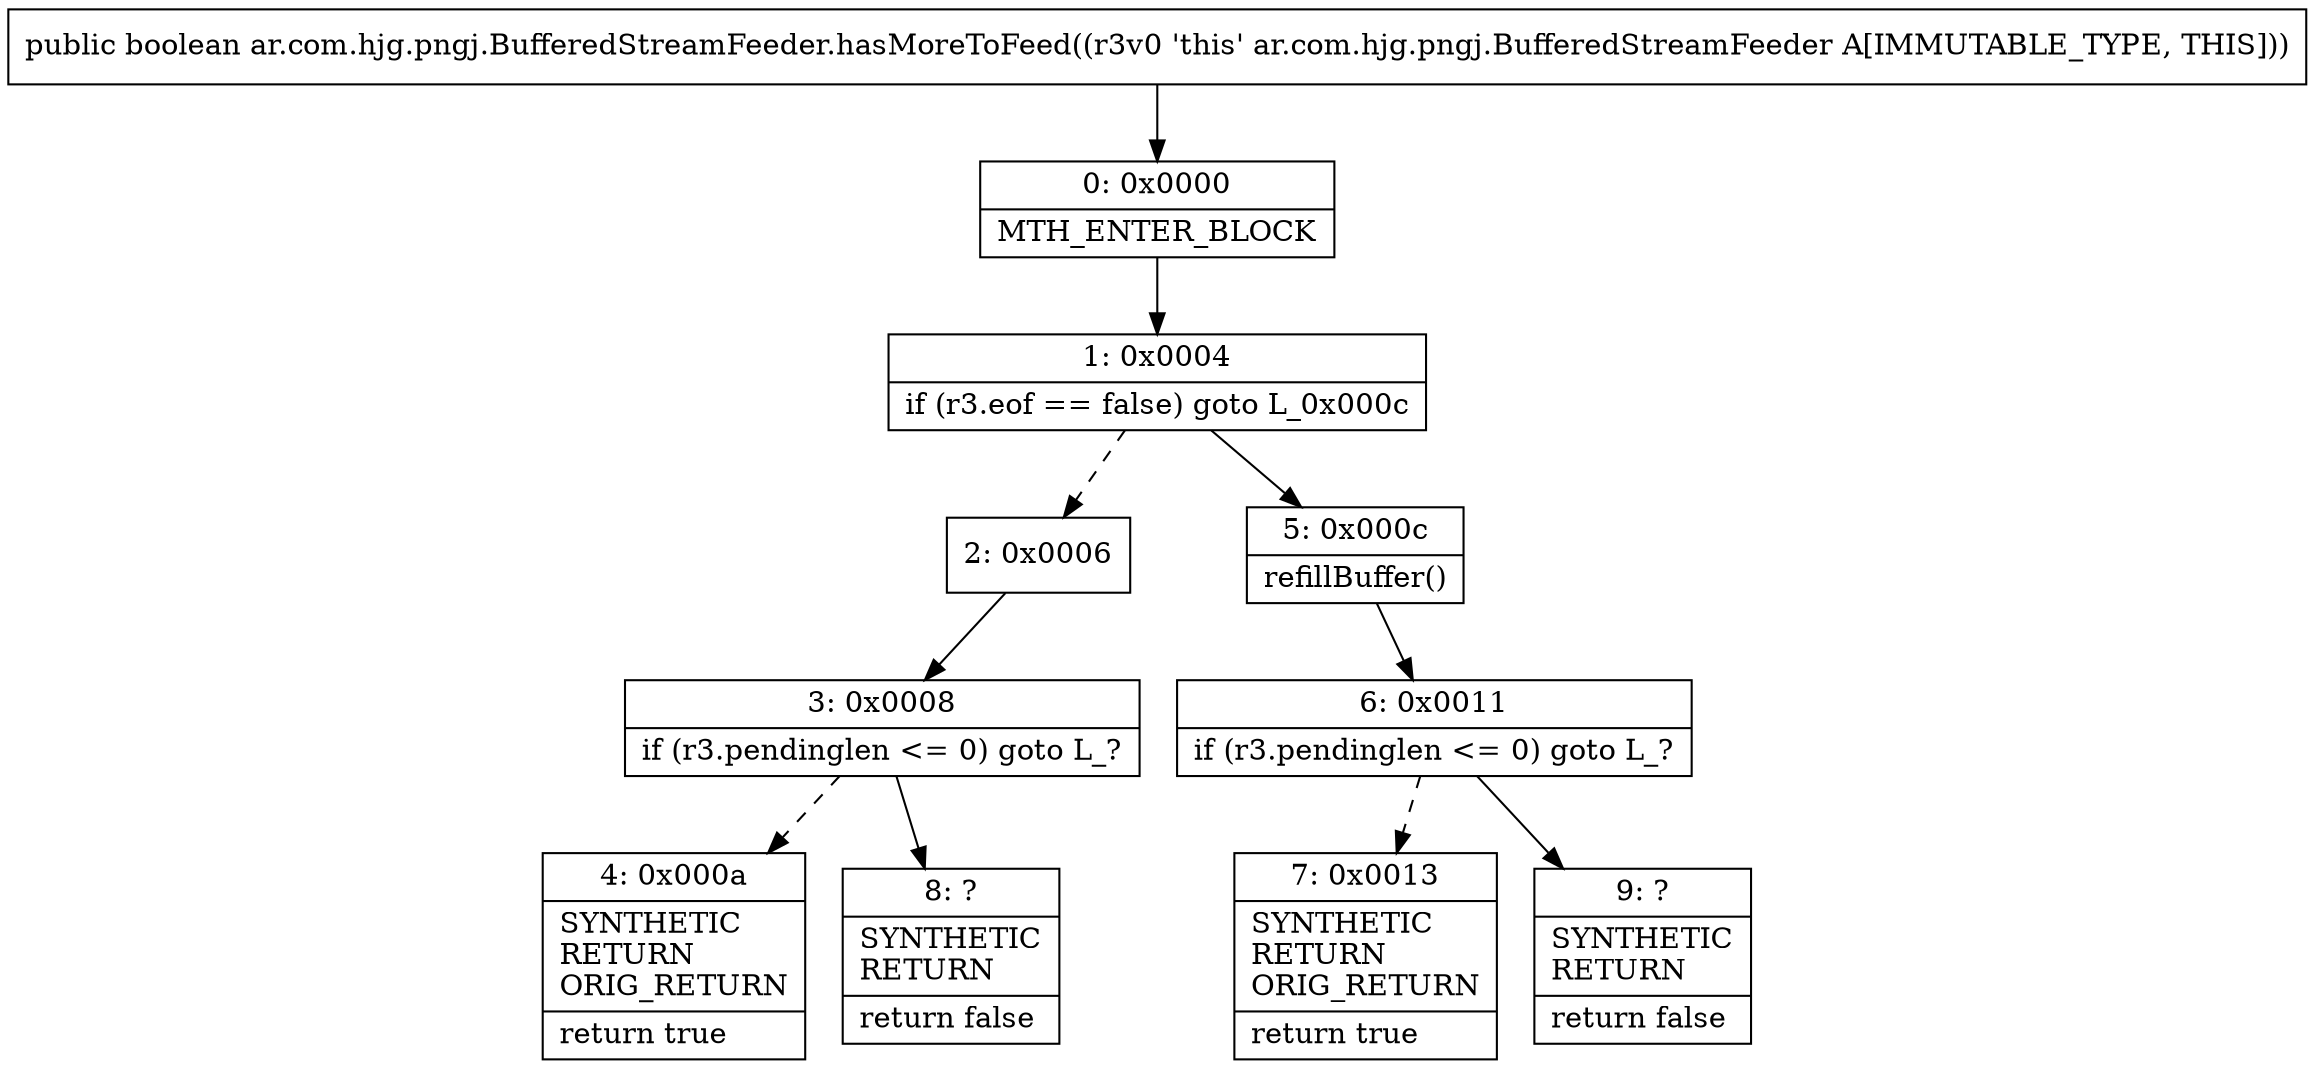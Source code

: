 digraph "CFG forar.com.hjg.pngj.BufferedStreamFeeder.hasMoreToFeed()Z" {
Node_0 [shape=record,label="{0\:\ 0x0000|MTH_ENTER_BLOCK\l}"];
Node_1 [shape=record,label="{1\:\ 0x0004|if (r3.eof == false) goto L_0x000c\l}"];
Node_2 [shape=record,label="{2\:\ 0x0006}"];
Node_3 [shape=record,label="{3\:\ 0x0008|if (r3.pendinglen \<= 0) goto L_?\l}"];
Node_4 [shape=record,label="{4\:\ 0x000a|SYNTHETIC\lRETURN\lORIG_RETURN\l|return true\l}"];
Node_5 [shape=record,label="{5\:\ 0x000c|refillBuffer()\l}"];
Node_6 [shape=record,label="{6\:\ 0x0011|if (r3.pendinglen \<= 0) goto L_?\l}"];
Node_7 [shape=record,label="{7\:\ 0x0013|SYNTHETIC\lRETURN\lORIG_RETURN\l|return true\l}"];
Node_8 [shape=record,label="{8\:\ ?|SYNTHETIC\lRETURN\l|return false\l}"];
Node_9 [shape=record,label="{9\:\ ?|SYNTHETIC\lRETURN\l|return false\l}"];
MethodNode[shape=record,label="{public boolean ar.com.hjg.pngj.BufferedStreamFeeder.hasMoreToFeed((r3v0 'this' ar.com.hjg.pngj.BufferedStreamFeeder A[IMMUTABLE_TYPE, THIS])) }"];
MethodNode -> Node_0;
Node_0 -> Node_1;
Node_1 -> Node_2[style=dashed];
Node_1 -> Node_5;
Node_2 -> Node_3;
Node_3 -> Node_4[style=dashed];
Node_3 -> Node_8;
Node_5 -> Node_6;
Node_6 -> Node_7[style=dashed];
Node_6 -> Node_9;
}

